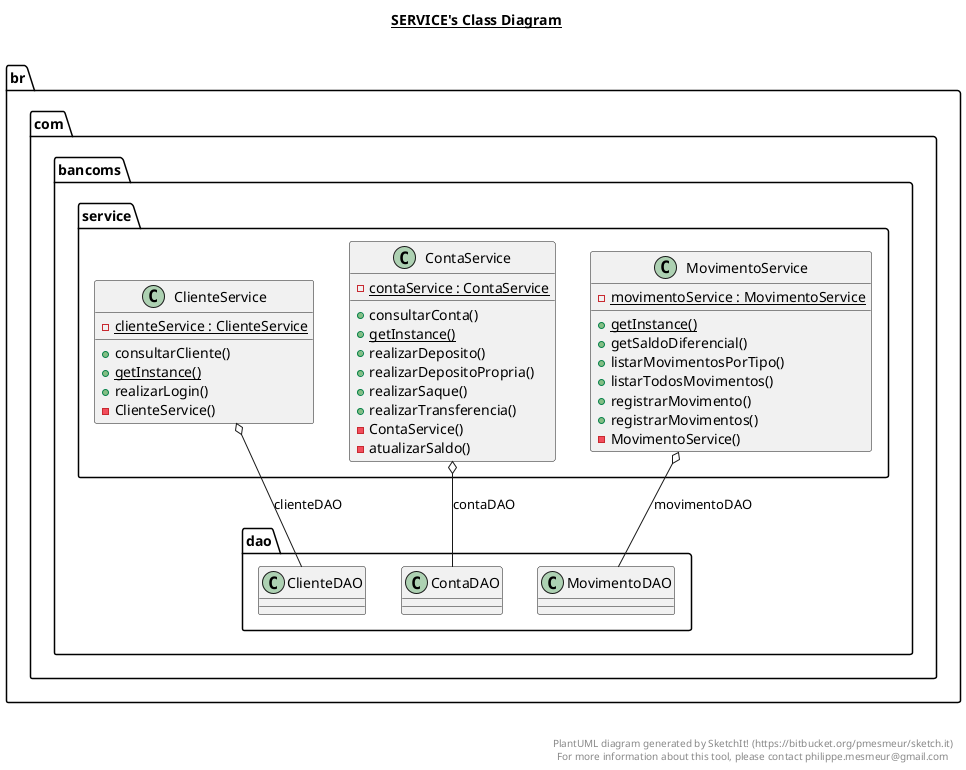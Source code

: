 @startuml

title __SERVICE's Class Diagram__\n

  namespace br.com.bancoms.service {
    class br.com.bancoms.service.ClienteService {
        {static} - clienteService : ClienteService
        + consultarCliente()
        {static} + getInstance()
        + realizarLogin()
        - ClienteService()
    }
  }
  

  namespace br.com.bancoms.service {
    class br.com.bancoms.service.ContaService {
        {static} - contaService : ContaService
        + consultarConta()
        {static} + getInstance()
        + realizarDeposito()
        + realizarDepositoPropria()
        + realizarSaque()
        + realizarTransferencia()
        - ContaService()
        - atualizarSaldo()
    }
  }
  

  namespace br.com.bancoms.service {
    class br.com.bancoms.service.MovimentoService {
        {static} - movimentoService : MovimentoService
        {static} + getInstance()
        + getSaldoDiferencial()
        + listarMovimentosPorTipo()
        + listarTodosMovimentos()
        + registrarMovimento()
        + registrarMovimentos()
        - MovimentoService()
    }
  }
  

  br.com.bancoms.service.ClienteService o-- br.com.bancoms.dao.ClienteDAO : clienteDAO
  br.com.bancoms.service.ContaService o-- br.com.bancoms.dao.ContaDAO : contaDAO
  br.com.bancoms.service.MovimentoService o-- br.com.bancoms.dao.MovimentoDAO : movimentoDAO


right footer


PlantUML diagram generated by SketchIt! (https://bitbucket.org/pmesmeur/sketch.it)
For more information about this tool, please contact philippe.mesmeur@gmail.com
endfooter

@enduml
